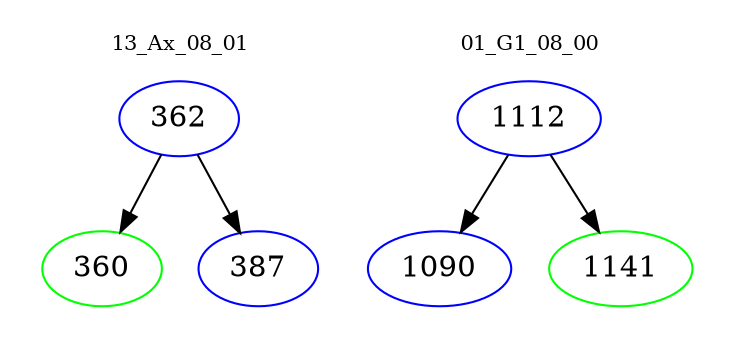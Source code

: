 digraph{
subgraph cluster_0 {
color = white
label = "13_Ax_08_01";
fontsize=10;
T0_362 [label="362", color="blue"]
T0_362 -> T0_360 [color="black"]
T0_360 [label="360", color="green"]
T0_362 -> T0_387 [color="black"]
T0_387 [label="387", color="blue"]
}
subgraph cluster_1 {
color = white
label = "01_G1_08_00";
fontsize=10;
T1_1112 [label="1112", color="blue"]
T1_1112 -> T1_1090 [color="black"]
T1_1090 [label="1090", color="blue"]
T1_1112 -> T1_1141 [color="black"]
T1_1141 [label="1141", color="green"]
}
}
